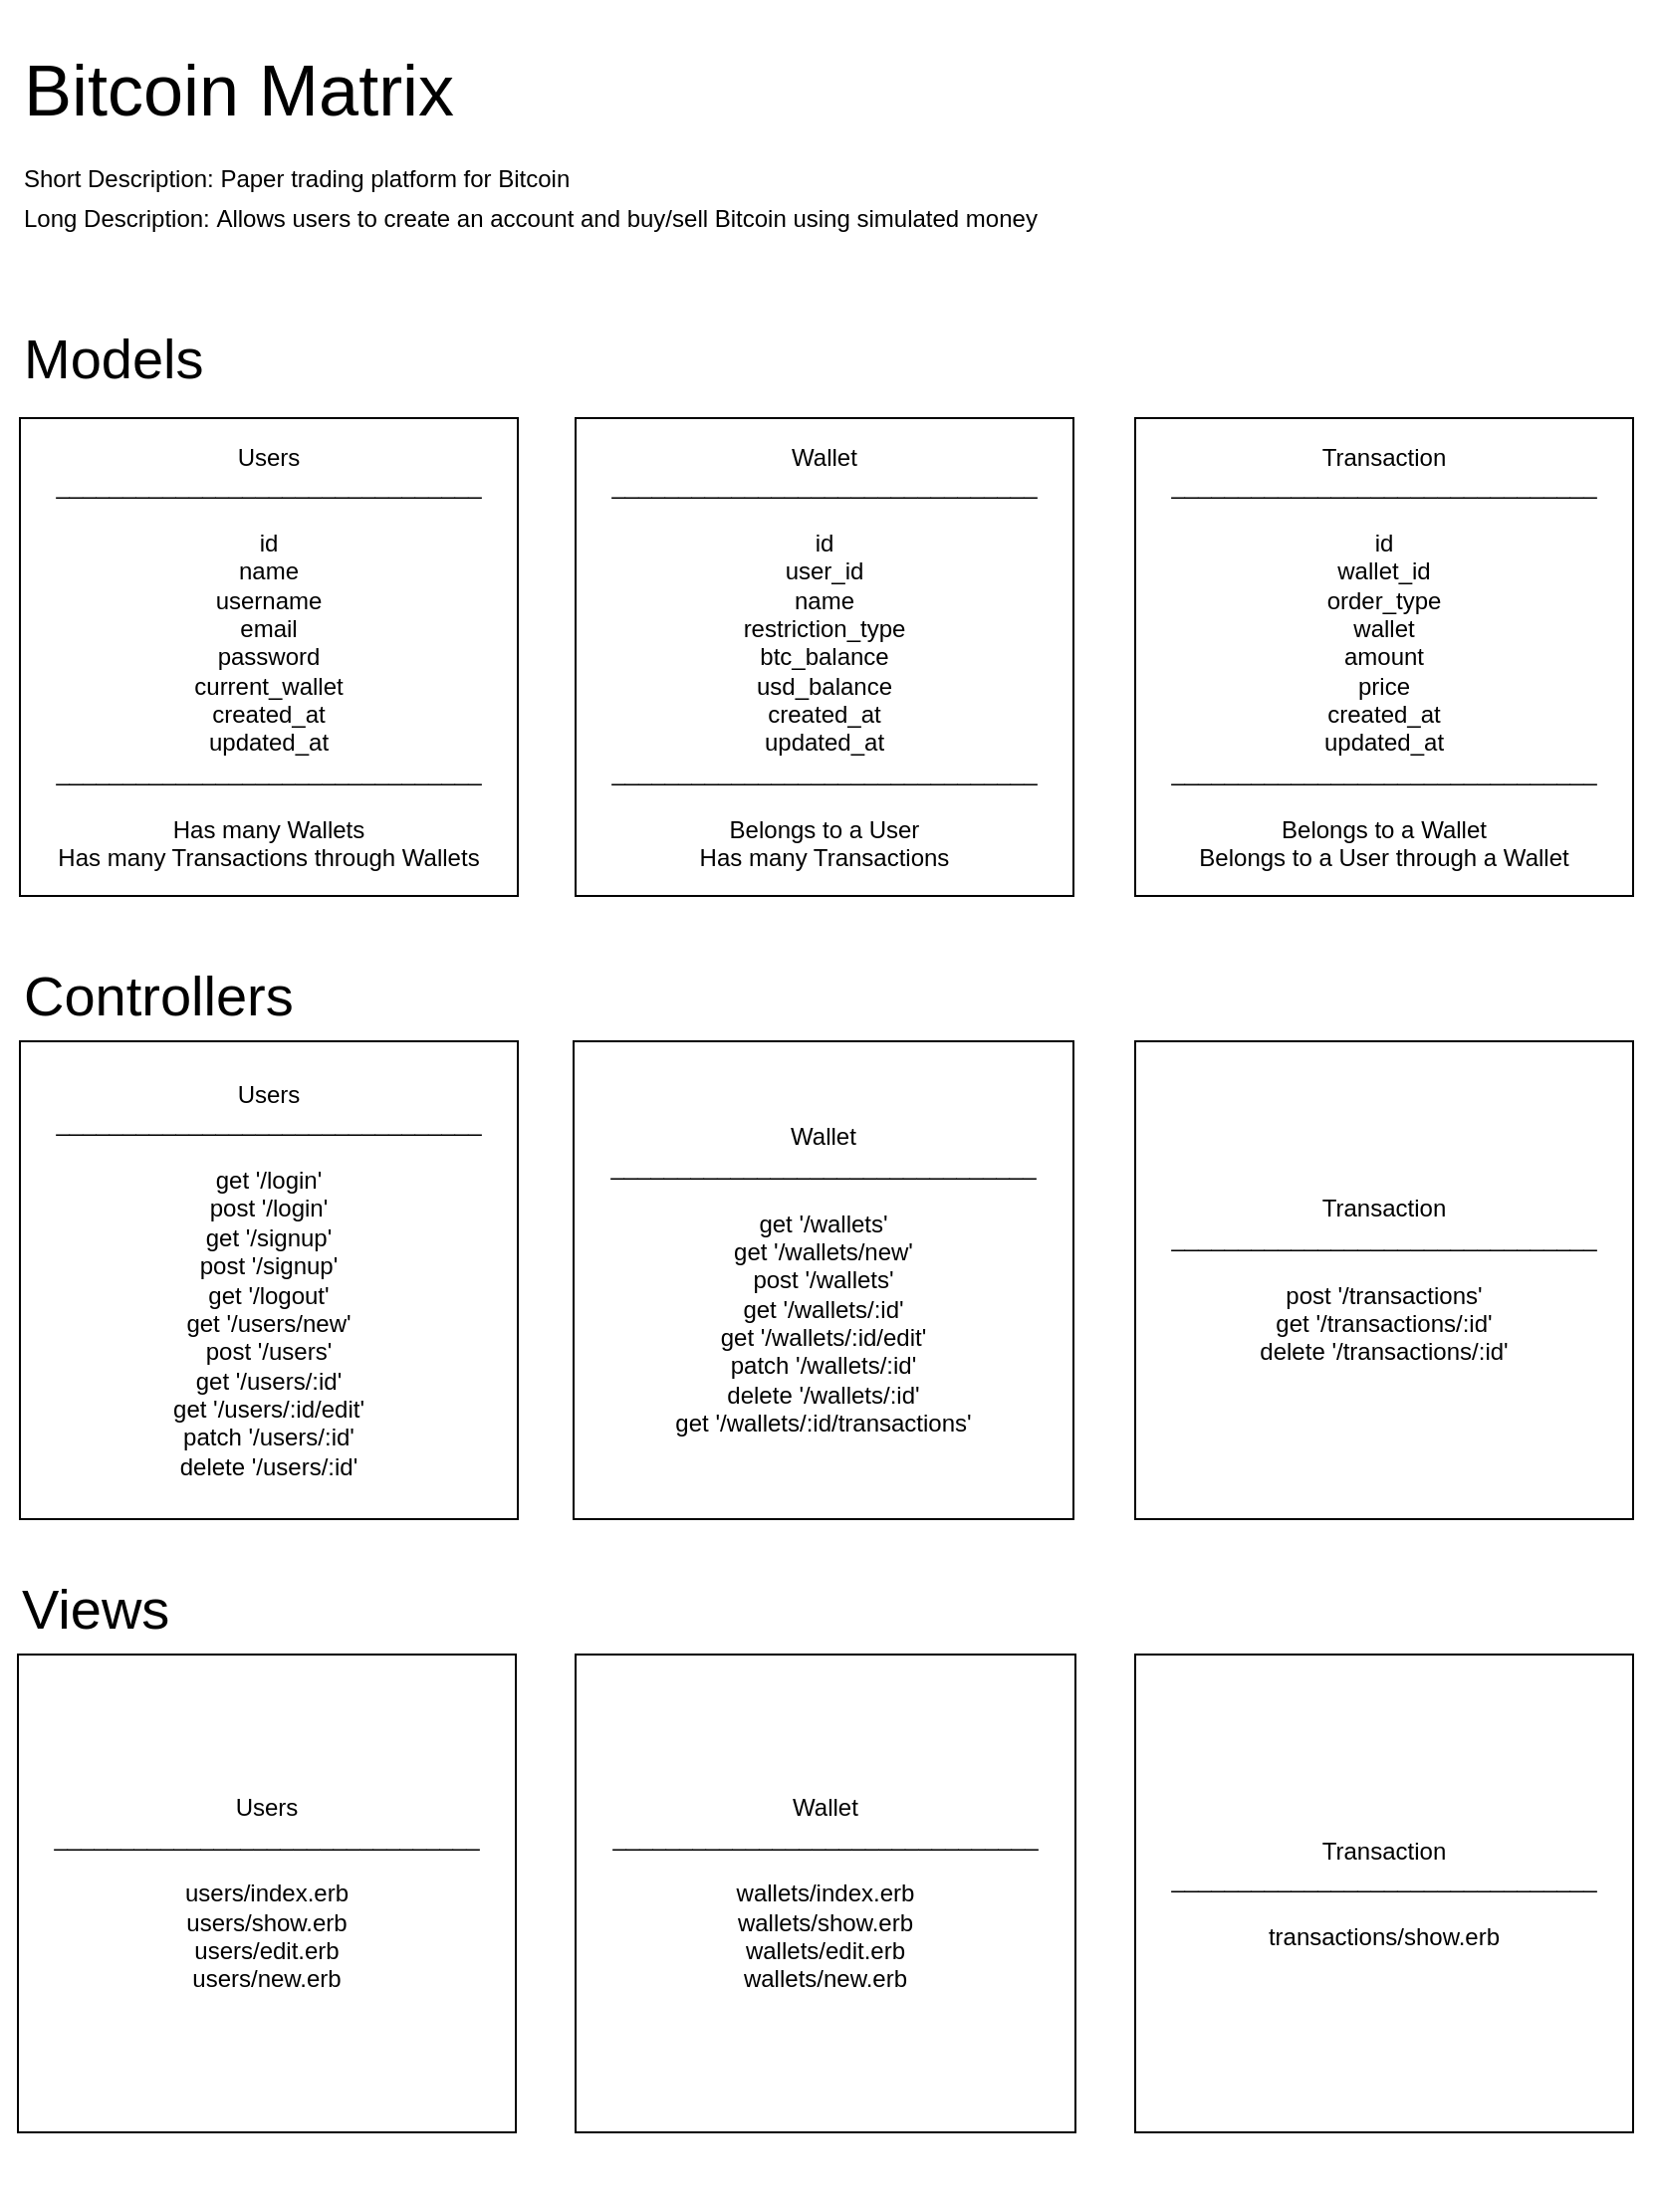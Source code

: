 <mxfile version="13.1.3">
    <diagram id="6hGFLwfOUW9BJ-s0fimq" name="Page-1">
        <mxGraphModel dx="733" dy="336" grid="1" gridSize="10" guides="1" tooltips="1" connect="1" arrows="1" fold="1" page="1" pageScale="1" pageWidth="827" pageHeight="1169" math="0" shadow="0">
            <root>
                <mxCell id="0"/>
                <mxCell id="1" parent="0"/>
                <mxCell id="19" value="" style="rounded=0;whiteSpace=wrap;html=1;strokeColor=none;" parent="1" vertex="1">
                    <mxGeometry width="830" height="1110" as="geometry"/>
                </mxCell>
                <mxCell id="2" value="Users&lt;br&gt;________________________________&lt;br&gt;&lt;br&gt;id&lt;br&gt;name&lt;br&gt;username&lt;br&gt;email&lt;br&gt;password&lt;br&gt;current_wallet&lt;br&gt;created_at&lt;br&gt;updated_at&lt;br&gt;________________________________&lt;br&gt;&lt;br&gt;Has many Wallets&lt;br&gt;Has many Transactions through Wallets" style="rounded=0;whiteSpace=wrap;html=1;" parent="1" vertex="1">
                    <mxGeometry x="10" y="210" width="250" height="240" as="geometry"/>
                </mxCell>
                <mxCell id="3" value="Wallet&lt;br&gt;________________________________&lt;br&gt;&lt;br&gt;id&lt;br&gt;user_id&lt;br&gt;name&lt;br&gt;restriction_type&lt;br&gt;btc_balance&lt;br&gt;usd_balance&lt;br&gt;created_at&lt;br&gt;updated_at&lt;br&gt;________________________________&lt;br&gt;&lt;br&gt;Belongs to a User&lt;br&gt;Has many Transactions" style="rounded=0;whiteSpace=wrap;html=1;" parent="1" vertex="1">
                    <mxGeometry x="289" y="210" width="250" height="240" as="geometry"/>
                </mxCell>
                <mxCell id="4" value="Transaction&lt;br&gt;________________________________&lt;br&gt;&lt;br&gt;id&lt;br&gt;wallet_id&lt;br&gt;order_type&lt;br&gt;wallet&lt;br&gt;amount&lt;br&gt;price&lt;br&gt;created_at&lt;br&gt;updated_at&lt;br&gt;________________________________&lt;br&gt;&lt;br&gt;Belongs to a Wallet&lt;br&gt;Belongs to a User through a Wallet" style="rounded=0;whiteSpace=wrap;html=1;" parent="1" vertex="1">
                    <mxGeometry x="570" y="210" width="250" height="240" as="geometry"/>
                </mxCell>
                <mxCell id="6" value="&lt;font style=&quot;font-size: 36px&quot;&gt;Bitcoin Matrix&lt;/font&gt;" style="text;html=1;align=left;verticalAlign=middle;resizable=0;points=[];autosize=1;" parent="1" vertex="1">
                    <mxGeometry x="10" y="30" width="230" height="30" as="geometry"/>
                </mxCell>
                <mxCell id="7" value="Short Description:&amp;nbsp;Paper trading platform for Bitcoin" style="text;html=1;align=left;verticalAlign=middle;resizable=0;points=[];autosize=1;" parent="1" vertex="1">
                    <mxGeometry x="10" y="80" width="290" height="20" as="geometry"/>
                </mxCell>
                <mxCell id="8" value="Long Description:&amp;nbsp;Allows users to create an account and buy/sell Bitcoin using simulated money" style="text;html=1;align=left;verticalAlign=middle;resizable=0;points=[];autosize=1;" parent="1" vertex="1">
                    <mxGeometry x="10" y="100" width="520" height="20" as="geometry"/>
                </mxCell>
                <mxCell id="9" value="&lt;font style=&quot;font-size: 28px&quot;&gt;Models&lt;/font&gt;" style="text;html=1;align=left;verticalAlign=middle;resizable=0;points=[];autosize=1;" parent="1" vertex="1">
                    <mxGeometry x="10" y="170" width="110" height="20" as="geometry"/>
                </mxCell>
                <mxCell id="10" value="&lt;font style=&quot;font-size: 28px&quot;&gt;Controllers&lt;/font&gt;" style="text;html=1;align=left;verticalAlign=middle;resizable=0;points=[];autosize=1;" parent="1" vertex="1">
                    <mxGeometry x="10" y="490" width="150" height="20" as="geometry"/>
                </mxCell>
                <mxCell id="12" value="Users&lt;br&gt;________________________________&lt;br&gt;&lt;div&gt;&lt;br&gt;&lt;/div&gt;&lt;div&gt;get '/login'&lt;br&gt;&lt;/div&gt;&lt;div&gt;post '/login'&lt;/div&gt;&lt;div&gt;get '/signup'&lt;/div&gt;&lt;div&gt;post '/signup'&lt;/div&gt;&lt;div&gt;get '/logout'&lt;/div&gt;&lt;div&gt;get '/users/new'&lt;/div&gt;&lt;div&gt;post '/users'&lt;/div&gt;&lt;div&gt;get '/users/:id'&lt;/div&gt;&lt;div&gt;get '/users/:id/edit'&lt;/div&gt;&lt;div&gt;patch '/users/:id'&lt;/div&gt;&lt;div&gt;delete '/users/:id'&lt;/div&gt;" style="rounded=0;whiteSpace=wrap;html=1;align=center;" parent="1" vertex="1">
                    <mxGeometry x="10" y="523" width="250" height="240" as="geometry"/>
                </mxCell>
                <mxCell id="13" value="&lt;span&gt;Wallet&lt;/span&gt;&lt;br&gt;________________________________&lt;br&gt;&lt;span&gt;&lt;br&gt;get '/wallets'&lt;/span&gt;&lt;br&gt;&lt;span&gt;get '/wallets/new'&lt;/span&gt;&lt;br&gt;&lt;span&gt;post '/wallets'&lt;/span&gt;&lt;br&gt;&lt;span&gt;get '/wallets/:id'&lt;/span&gt;&lt;br&gt;&lt;span&gt;get '/wallets/:id/edit'&lt;/span&gt;&lt;br&gt;&lt;span&gt;patch '/wallets/:id'&lt;/span&gt;&lt;br&gt;&lt;span&gt;delete '/wallets/:id'&lt;br&gt;&lt;/span&gt;get '/wallets/:id/transactions'&lt;span&gt;&lt;br&gt;&lt;/span&gt;" style="rounded=0;whiteSpace=wrap;html=1;" parent="1" vertex="1">
                    <mxGeometry x="288" y="523" width="251" height="240" as="geometry"/>
                </mxCell>
                <mxCell id="14" value="&lt;span&gt;Transaction&lt;/span&gt;&lt;br&gt;&lt;div&gt;________________________________&lt;br&gt;&lt;div&gt;&lt;br&gt;&lt;/div&gt;&lt;div&gt;post '/transactions'&lt;/div&gt;&lt;div&gt;get '/transactions/:id'&lt;/div&gt;&lt;div&gt;delete '/transactions/:id'&lt;/div&gt;&lt;/div&gt;" style="rounded=0;whiteSpace=wrap;html=1;" parent="1" vertex="1">
                    <mxGeometry x="570" y="523" width="250" height="240" as="geometry"/>
                </mxCell>
                <mxCell id="15" value="&lt;font style=&quot;font-size: 28px&quot;&gt;Views&lt;/font&gt;" style="text;html=1;align=left;verticalAlign=middle;resizable=0;points=[];autosize=1;" parent="1" vertex="1">
                    <mxGeometry x="9" y="798" width="90" height="20" as="geometry"/>
                </mxCell>
                <mxCell id="16" value="Users&lt;br&gt;________________________________&lt;br&gt;&lt;div&gt;&lt;br&gt;&lt;/div&gt;&lt;div&gt;users/index.erb&lt;/div&gt;users&lt;span&gt;/show.erb&lt;/span&gt;&lt;br&gt;&lt;div&gt;users/edit.erb&lt;/div&gt;&lt;div&gt;users/new.erb&lt;/div&gt;" style="rounded=0;whiteSpace=wrap;html=1;align=center;" parent="1" vertex="1">
                    <mxGeometry x="9" y="831" width="250" height="240" as="geometry"/>
                </mxCell>
                <mxCell id="17" value="&lt;span&gt;Wallet&lt;/span&gt;&lt;br&gt;________________________________&lt;br&gt;&lt;span&gt;&lt;br&gt;&lt;/span&gt;&lt;div&gt;wallets/index.erb&lt;/div&gt;wallets&lt;span&gt;/show.erb&lt;/span&gt;&lt;br&gt;wallets&lt;span&gt;/edit.erb&lt;/span&gt;&lt;br&gt;wallets&lt;span&gt;/new.erb&lt;/span&gt;" style="rounded=0;whiteSpace=wrap;html=1;" parent="1" vertex="1">
                    <mxGeometry x="289" y="831" width="251" height="240" as="geometry"/>
                </mxCell>
                <mxCell id="18" value="&lt;span&gt;Transaction&lt;/span&gt;&lt;br&gt;&lt;div&gt;________________________________&lt;br&gt;&lt;div&gt;&lt;br&gt;&lt;/div&gt;&lt;div&gt;transactions&lt;span&gt;/show.erb&lt;/span&gt;&lt;br&gt;&lt;/div&gt;&lt;/div&gt;" style="rounded=0;whiteSpace=wrap;html=1;" parent="1" vertex="1">
                    <mxGeometry x="570" y="831" width="250" height="240" as="geometry"/>
                </mxCell>
            </root>
        </mxGraphModel>
    </diagram>
</mxfile>